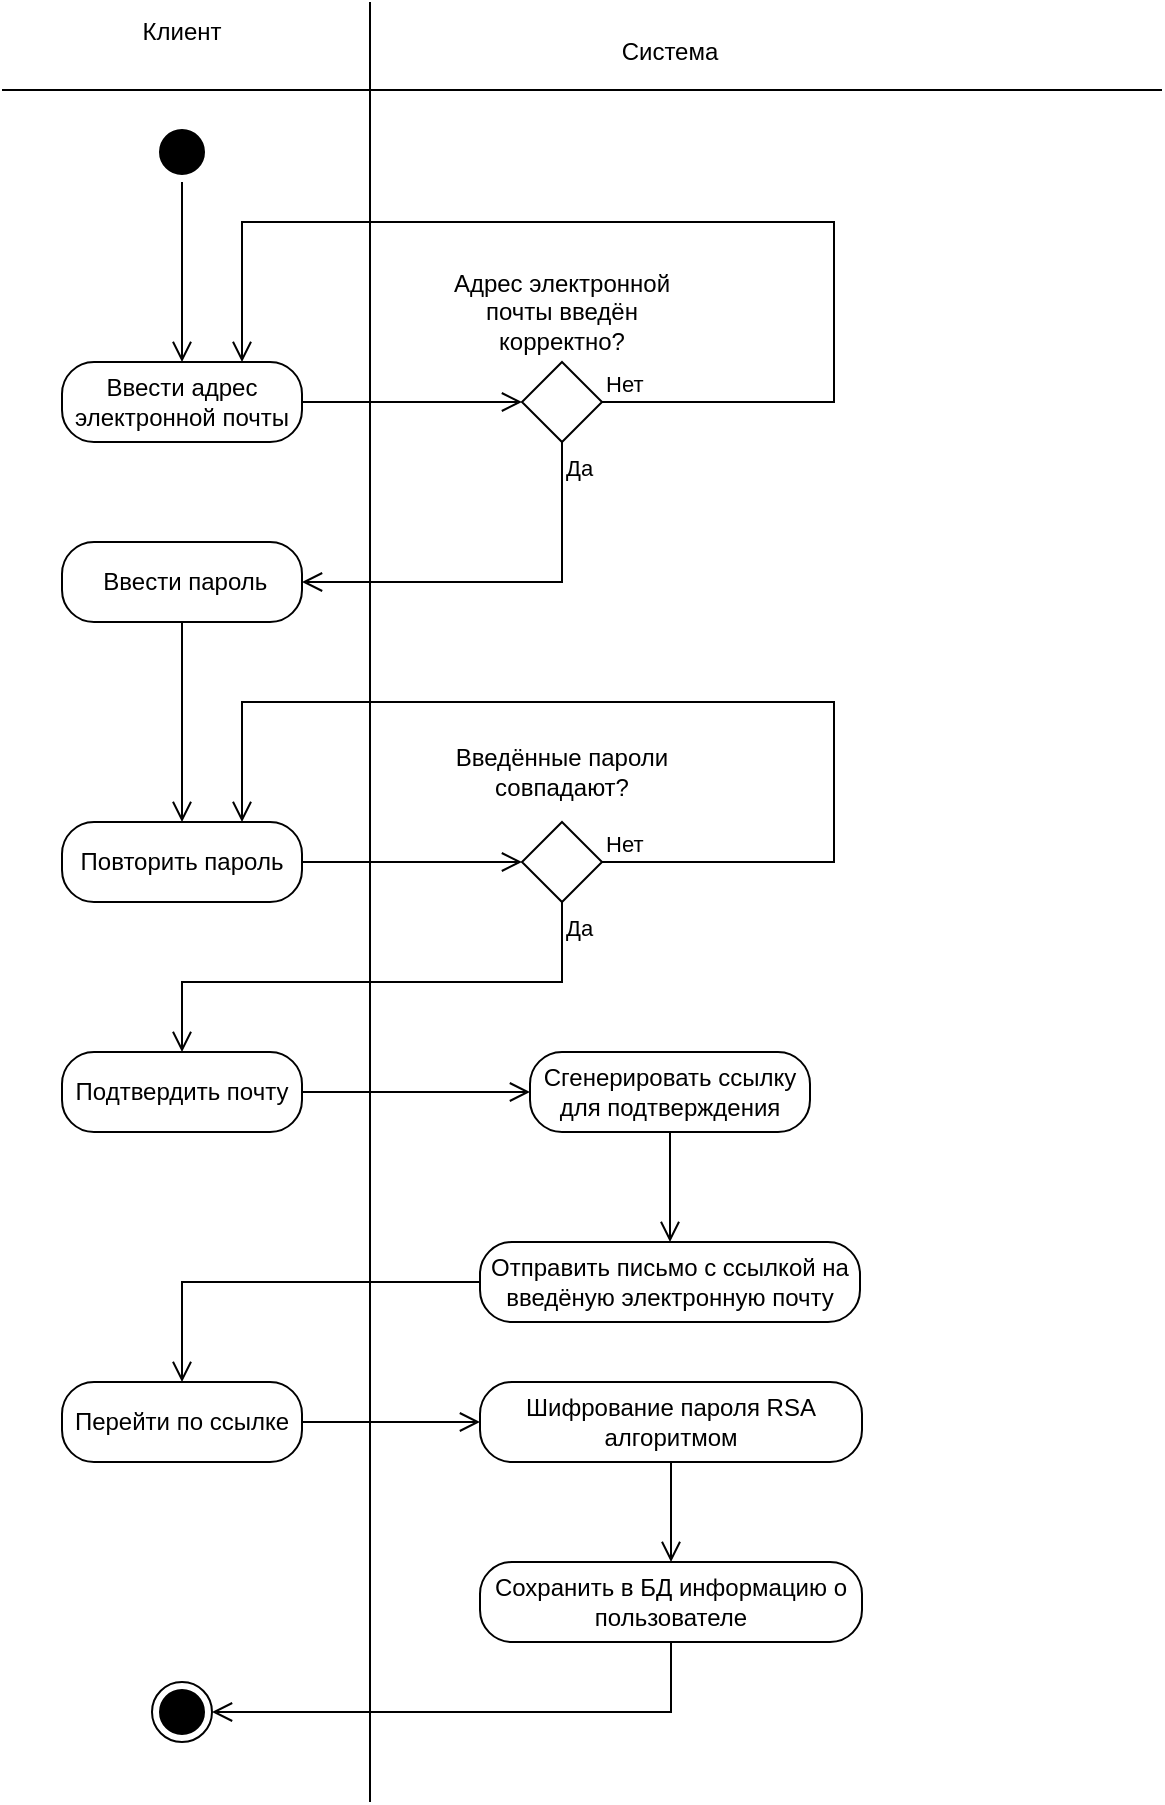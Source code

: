 <mxfile version="25.0.3">
  <diagram name="Страница — 1" id="-3eWbQp6ohArNpISxf4I">
    <mxGraphModel dx="1050" dy="692" grid="1" gridSize="10" guides="1" tooltips="1" connect="1" arrows="1" fold="1" page="1" pageScale="1" pageWidth="827" pageHeight="1169" math="0" shadow="0">
      <root>
        <mxCell id="0" />
        <mxCell id="1" parent="0" />
        <mxCell id="6yNzV0iocNMYIb4PKdoN-29" value="" style="line;strokeWidth=1;fillColor=none;align=left;verticalAlign=middle;spacingTop=-1;spacingLeft=3;spacingRight=3;rotatable=0;labelPosition=right;points=[];portConstraint=eastwest;strokeColor=inherit;" vertex="1" parent="1">
          <mxGeometry x="40" y="80" width="580" height="8" as="geometry" />
        </mxCell>
        <mxCell id="6yNzV0iocNMYIb4PKdoN-30" value="" style="line;strokeWidth=1;fillColor=none;align=left;verticalAlign=middle;spacingTop=-1;spacingLeft=3;spacingRight=3;rotatable=0;labelPosition=right;points=[];portConstraint=eastwest;strokeColor=inherit;direction=south;" vertex="1" parent="1">
          <mxGeometry x="220" y="40" width="8" height="900" as="geometry" />
        </mxCell>
        <mxCell id="6yNzV0iocNMYIb4PKdoN-31" value="Клиент" style="text;html=1;align=center;verticalAlign=middle;whiteSpace=wrap;rounded=0;" vertex="1" parent="1">
          <mxGeometry x="100" y="40" width="60" height="30" as="geometry" />
        </mxCell>
        <mxCell id="6yNzV0iocNMYIb4PKdoN-32" value="Система" style="text;html=1;align=center;verticalAlign=middle;whiteSpace=wrap;rounded=0;" vertex="1" parent="1">
          <mxGeometry x="344" y="50" width="60" height="30" as="geometry" />
        </mxCell>
        <mxCell id="6yNzV0iocNMYIb4PKdoN-33" value="" style="ellipse;html=1;shape=startState;fillStyle=auto;gradientColor=none;fillColor=#000000;" vertex="1" parent="1">
          <mxGeometry x="115" y="100" width="30" height="30" as="geometry" />
        </mxCell>
        <mxCell id="6yNzV0iocNMYIb4PKdoN-34" value="" style="edgeStyle=orthogonalEdgeStyle;html=1;verticalAlign=bottom;endArrow=open;endSize=8;rounded=0;entryX=0.5;entryY=0;entryDx=0;entryDy=0;" edge="1" parent="1" source="6yNzV0iocNMYIb4PKdoN-33" target="6yNzV0iocNMYIb4PKdoN-35">
          <mxGeometry relative="1" as="geometry">
            <mxPoint x="130" y="170" as="targetPoint" />
          </mxGeometry>
        </mxCell>
        <mxCell id="6yNzV0iocNMYIb4PKdoN-35" value="Ввести адрес электронной почты" style="rounded=1;whiteSpace=wrap;html=1;arcSize=40;" vertex="1" parent="1">
          <mxGeometry x="70" y="220" width="120" height="40" as="geometry" />
        </mxCell>
        <mxCell id="6yNzV0iocNMYIb4PKdoN-36" value="Адрес электронной почты введён корректно?" style="text;html=1;align=center;verticalAlign=middle;whiteSpace=wrap;rounded=0;" vertex="1" parent="1">
          <mxGeometry x="250" y="180" width="140" height="30" as="geometry" />
        </mxCell>
        <mxCell id="6yNzV0iocNMYIb4PKdoN-37" value="" style="rhombus;whiteSpace=wrap;html=1;" vertex="1" parent="1">
          <mxGeometry x="300" y="220" width="40" height="40" as="geometry" />
        </mxCell>
        <mxCell id="6yNzV0iocNMYIb4PKdoN-38" value="Нет" style="edgeStyle=orthogonalEdgeStyle;html=1;align=left;verticalAlign=bottom;endArrow=open;endSize=8;rounded=0;entryX=0.75;entryY=0;entryDx=0;entryDy=0;" edge="1" parent="1" source="6yNzV0iocNMYIb4PKdoN-37" target="6yNzV0iocNMYIb4PKdoN-35">
          <mxGeometry x="-1" relative="1" as="geometry">
            <mxPoint x="455" y="150" as="targetPoint" />
            <Array as="points">
              <mxPoint x="456" y="240" />
              <mxPoint x="456" y="150" />
              <mxPoint x="160" y="150" />
            </Array>
          </mxGeometry>
        </mxCell>
        <mxCell id="6yNzV0iocNMYIb4PKdoN-39" value="Да" style="edgeStyle=orthogonalEdgeStyle;html=1;align=left;verticalAlign=top;endArrow=open;endSize=8;rounded=0;entryX=1;entryY=0.5;entryDx=0;entryDy=0;" edge="1" parent="1" source="6yNzV0iocNMYIb4PKdoN-37" target="6yNzV0iocNMYIb4PKdoN-42">
          <mxGeometry x="-1" relative="1" as="geometry">
            <mxPoint x="320" y="360" as="targetPoint" />
            <Array as="points">
              <mxPoint x="320" y="330" />
            </Array>
          </mxGeometry>
        </mxCell>
        <mxCell id="6yNzV0iocNMYIb4PKdoN-40" value="" style="ellipse;html=1;shape=endState;fillColor=#000000;" vertex="1" parent="1">
          <mxGeometry x="115" y="880" width="30" height="30" as="geometry" />
        </mxCell>
        <mxCell id="6yNzV0iocNMYIb4PKdoN-41" value="" style="edgeStyle=orthogonalEdgeStyle;html=1;verticalAlign=bottom;endArrow=open;endSize=8;rounded=0;entryX=1;entryY=0.5;entryDx=0;entryDy=0;exitX=0.5;exitY=1;exitDx=0;exitDy=0;" edge="1" parent="1" source="6yNzV0iocNMYIb4PKdoN-61" target="6yNzV0iocNMYIb4PKdoN-40">
          <mxGeometry relative="1" as="geometry">
            <mxPoint x="156" y="855.5" as="targetPoint" />
            <mxPoint x="370" y="855" as="sourcePoint" />
          </mxGeometry>
        </mxCell>
        <mxCell id="6yNzV0iocNMYIb4PKdoN-42" value="&amp;nbsp;Ввести пароль" style="rounded=1;whiteSpace=wrap;html=1;arcSize=40;" vertex="1" parent="1">
          <mxGeometry x="70" y="310" width="120" height="40" as="geometry" />
        </mxCell>
        <mxCell id="6yNzV0iocNMYIb4PKdoN-43" value="" style="edgeStyle=orthogonalEdgeStyle;html=1;verticalAlign=bottom;endArrow=open;endSize=8;rounded=0;exitX=1;exitY=0.5;exitDx=0;exitDy=0;entryX=0;entryY=0.5;entryDx=0;entryDy=0;" edge="1" parent="1" source="6yNzV0iocNMYIb4PKdoN-35" target="6yNzV0iocNMYIb4PKdoN-37">
          <mxGeometry relative="1" as="geometry">
            <mxPoint x="260" y="210" as="targetPoint" />
            <mxPoint x="344" y="190" as="sourcePoint" />
          </mxGeometry>
        </mxCell>
        <mxCell id="6yNzV0iocNMYIb4PKdoN-44" value="" style="edgeStyle=orthogonalEdgeStyle;html=1;verticalAlign=bottom;endArrow=open;endSize=8;rounded=0;exitX=0.5;exitY=1;exitDx=0;exitDy=0;entryX=0.5;entryY=0;entryDx=0;entryDy=0;" edge="1" parent="1" source="6yNzV0iocNMYIb4PKdoN-42" target="6yNzV0iocNMYIb4PKdoN-45">
          <mxGeometry relative="1" as="geometry">
            <mxPoint x="130" y="420" as="targetPoint" />
            <mxPoint x="129.5" y="370" as="sourcePoint" />
          </mxGeometry>
        </mxCell>
        <mxCell id="6yNzV0iocNMYIb4PKdoN-45" value="Повторить пароль" style="rounded=1;whiteSpace=wrap;html=1;arcSize=40;" vertex="1" parent="1">
          <mxGeometry x="70" y="450" width="120" height="40" as="geometry" />
        </mxCell>
        <mxCell id="6yNzV0iocNMYIb4PKdoN-46" value="Введённые пароли совпадают?" style="text;html=1;align=center;verticalAlign=middle;whiteSpace=wrap;rounded=0;" vertex="1" parent="1">
          <mxGeometry x="250" y="410" width="140" height="30" as="geometry" />
        </mxCell>
        <mxCell id="6yNzV0iocNMYIb4PKdoN-47" value="" style="rhombus;whiteSpace=wrap;html=1;" vertex="1" parent="1">
          <mxGeometry x="300" y="450" width="40" height="40" as="geometry" />
        </mxCell>
        <mxCell id="6yNzV0iocNMYIb4PKdoN-48" value="Нет" style="edgeStyle=orthogonalEdgeStyle;html=1;align=left;verticalAlign=bottom;endArrow=open;endSize=8;rounded=0;entryX=0.75;entryY=0;entryDx=0;entryDy=0;" edge="1" parent="1" source="6yNzV0iocNMYIb4PKdoN-47" target="6yNzV0iocNMYIb4PKdoN-45">
          <mxGeometry x="-1" relative="1" as="geometry">
            <mxPoint x="240" y="420" as="targetPoint" />
            <Array as="points">
              <mxPoint x="456" y="470" />
              <mxPoint x="456" y="390" />
              <mxPoint x="160" y="390" />
            </Array>
          </mxGeometry>
        </mxCell>
        <mxCell id="6yNzV0iocNMYIb4PKdoN-49" value="" style="edgeStyle=orthogonalEdgeStyle;html=1;verticalAlign=bottom;endArrow=open;endSize=8;rounded=0;entryX=0;entryY=0.5;entryDx=0;entryDy=0;exitX=1;exitY=0.5;exitDx=0;exitDy=0;" edge="1" parent="1" source="6yNzV0iocNMYIb4PKdoN-45" target="6yNzV0iocNMYIb4PKdoN-47">
          <mxGeometry relative="1" as="geometry">
            <mxPoint x="260" y="440" as="targetPoint" />
            <mxPoint x="250" y="500" as="sourcePoint" />
          </mxGeometry>
        </mxCell>
        <mxCell id="6yNzV0iocNMYIb4PKdoN-50" value="Да" style="edgeStyle=orthogonalEdgeStyle;html=1;align=left;verticalAlign=top;endArrow=open;endSize=8;rounded=0;exitX=0.5;exitY=1;exitDx=0;exitDy=0;entryX=0.5;entryY=0;entryDx=0;entryDy=0;" edge="1" parent="1" source="6yNzV0iocNMYIb4PKdoN-47" target="6yNzV0iocNMYIb4PKdoN-51">
          <mxGeometry x="-1" relative="1" as="geometry">
            <mxPoint x="280" y="580" as="targetPoint" />
            <Array as="points">
              <mxPoint x="320" y="530" />
              <mxPoint x="130" y="530" />
            </Array>
            <mxPoint x="380" y="540" as="sourcePoint" />
          </mxGeometry>
        </mxCell>
        <mxCell id="6yNzV0iocNMYIb4PKdoN-51" value="Подтвердить почту" style="rounded=1;whiteSpace=wrap;html=1;arcSize=40;" vertex="1" parent="1">
          <mxGeometry x="70" y="565" width="120" height="40" as="geometry" />
        </mxCell>
        <mxCell id="6yNzV0iocNMYIb4PKdoN-52" value="" style="edgeStyle=orthogonalEdgeStyle;html=1;verticalAlign=bottom;endArrow=open;endSize=8;rounded=0;exitX=1;exitY=0.5;exitDx=0;exitDy=0;entryX=0;entryY=0.5;entryDx=0;entryDy=0;" edge="1" parent="1" source="6yNzV0iocNMYIb4PKdoN-51" target="6yNzV0iocNMYIb4PKdoN-53">
          <mxGeometry relative="1" as="geometry">
            <mxPoint x="280" y="610" as="targetPoint" />
            <mxPoint x="470" y="610" as="sourcePoint" />
          </mxGeometry>
        </mxCell>
        <mxCell id="6yNzV0iocNMYIb4PKdoN-53" value="Сгенерировать ссылку для подтверждения" style="rounded=1;whiteSpace=wrap;html=1;arcSize=40;" vertex="1" parent="1">
          <mxGeometry x="304" y="565" width="140" height="40" as="geometry" />
        </mxCell>
        <mxCell id="6yNzV0iocNMYIb4PKdoN-54" value="" style="edgeStyle=orthogonalEdgeStyle;html=1;verticalAlign=bottom;endArrow=open;endSize=8;rounded=0;exitX=0.5;exitY=1;exitDx=0;exitDy=0;entryX=0.5;entryY=0;entryDx=0;entryDy=0;" edge="1" parent="1" source="6yNzV0iocNMYIb4PKdoN-53" target="6yNzV0iocNMYIb4PKdoN-55">
          <mxGeometry relative="1" as="geometry">
            <mxPoint x="320" y="730" as="targetPoint" />
            <mxPoint x="319.5" y="630" as="sourcePoint" />
          </mxGeometry>
        </mxCell>
        <mxCell id="6yNzV0iocNMYIb4PKdoN-55" value="Отправить письмо с ссылкой на введёную электронную почту" style="rounded=1;whiteSpace=wrap;html=1;arcSize=40;" vertex="1" parent="1">
          <mxGeometry x="279" y="660" width="190" height="40" as="geometry" />
        </mxCell>
        <mxCell id="6yNzV0iocNMYIb4PKdoN-56" value="" style="edgeStyle=orthogonalEdgeStyle;html=1;verticalAlign=bottom;endArrow=open;endSize=8;rounded=0;exitX=0;exitY=0.5;exitDx=0;exitDy=0;entryX=0.5;entryY=0;entryDx=0;entryDy=0;" edge="1" parent="1" source="6yNzV0iocNMYIb4PKdoN-55" target="6yNzV0iocNMYIb4PKdoN-57">
          <mxGeometry relative="1" as="geometry">
            <mxPoint x="279" y="740" as="targetPoint" />
            <mxPoint x="200" y="650" as="sourcePoint" />
            <Array as="points">
              <mxPoint x="130" y="680" />
            </Array>
          </mxGeometry>
        </mxCell>
        <mxCell id="6yNzV0iocNMYIb4PKdoN-57" value="Перейти по ссылке" style="rounded=1;whiteSpace=wrap;html=1;arcSize=40;" vertex="1" parent="1">
          <mxGeometry x="70" y="730" width="120" height="40" as="geometry" />
        </mxCell>
        <mxCell id="6yNzV0iocNMYIb4PKdoN-58" value="" style="edgeStyle=orthogonalEdgeStyle;html=1;verticalAlign=bottom;endArrow=open;endSize=8;rounded=0;exitX=1;exitY=0.5;exitDx=0;exitDy=0;entryX=0;entryY=0.5;entryDx=0;entryDy=0;" edge="1" parent="1" source="6yNzV0iocNMYIb4PKdoN-57" target="6yNzV0iocNMYIb4PKdoN-59">
          <mxGeometry relative="1" as="geometry">
            <mxPoint x="280" y="750" as="targetPoint" />
            <mxPoint x="220" y="749.5" as="sourcePoint" />
          </mxGeometry>
        </mxCell>
        <mxCell id="6yNzV0iocNMYIb4PKdoN-59" value="Шифрование пароля RSA алгоритмом" style="rounded=1;whiteSpace=wrap;html=1;arcSize=40;" vertex="1" parent="1">
          <mxGeometry x="279" y="730" width="191" height="40" as="geometry" />
        </mxCell>
        <mxCell id="6yNzV0iocNMYIb4PKdoN-61" value="Сохранить в БД информацию о пользователе" style="rounded=1;whiteSpace=wrap;html=1;arcSize=40;" vertex="1" parent="1">
          <mxGeometry x="279" y="820" width="191" height="40" as="geometry" />
        </mxCell>
        <mxCell id="6yNzV0iocNMYIb4PKdoN-62" value="" style="edgeStyle=orthogonalEdgeStyle;html=1;verticalAlign=bottom;endArrow=open;endSize=8;rounded=0;exitX=0.5;exitY=1;exitDx=0;exitDy=0;entryX=0.5;entryY=0;entryDx=0;entryDy=0;" edge="1" parent="1" source="6yNzV0iocNMYIb4PKdoN-59" target="6yNzV0iocNMYIb4PKdoN-61">
          <mxGeometry relative="1" as="geometry">
            <mxPoint x="374" y="855" as="targetPoint" />
            <mxPoint x="374" y="800" as="sourcePoint" />
          </mxGeometry>
        </mxCell>
      </root>
    </mxGraphModel>
  </diagram>
</mxfile>
